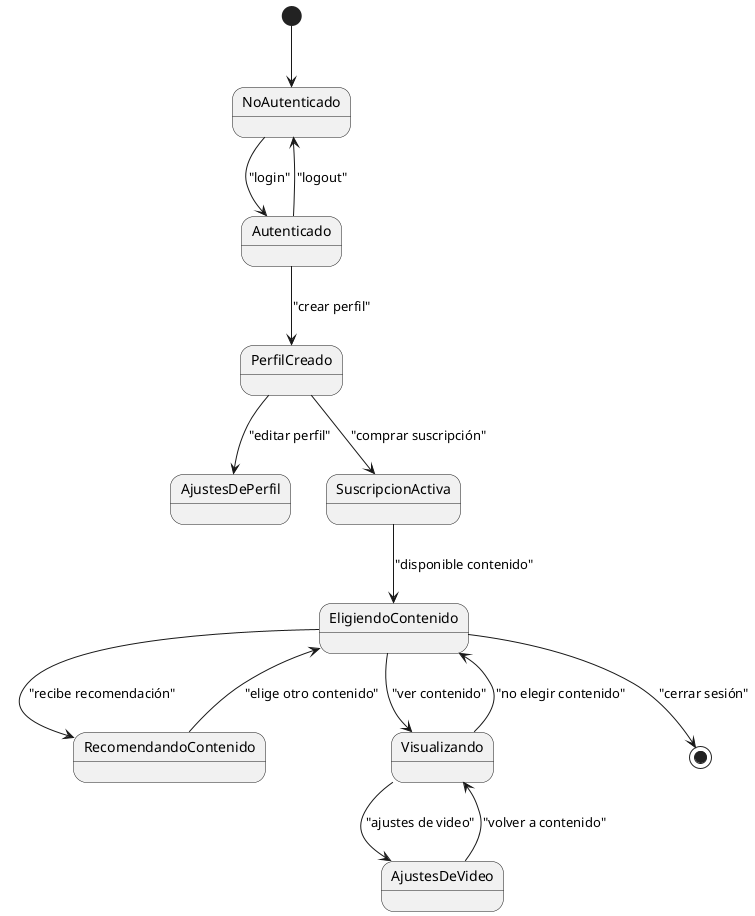 @startuml
[*] --> NoAutenticado

NoAutenticado --> Autenticado : "login"
Autenticado --> NoAutenticado : "logout"

Autenticado --> PerfilCreado : "crear perfil"
PerfilCreado --> AjustesDePerfil : "editar perfil"
EligiendoContenido --> RecomendandoContenido : "recibe recomendación"
RecomendandoContenido --> EligiendoContenido : "elige otro contenido"
EligiendoContenido --> Visualizando : "ver contenido"
Visualizando --> AjustesDeVideo : "ajustes de video"
AjustesDeVideo --> Visualizando : "volver a contenido"
Visualizando --> EligiendoContenido : "no elegir contenido"

PerfilCreado --> SuscripcionActiva : "comprar suscripción"
SuscripcionActiva --> EligiendoContenido : "disponible contenido"

EligiendoContenido --> [*] : "cerrar sesión"
@enduml
